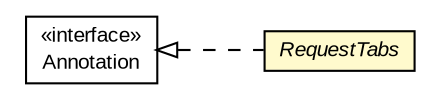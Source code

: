 #!/usr/local/bin/dot
#
# Class diagram 
# Generated by UMLGraph version R5_6-24-gf6e263 (http://www.umlgraph.org/)
#

digraph G {
	edge [fontname="arial",fontsize=10,labelfontname="arial",labelfontsize=10];
	node [fontname="arial",fontsize=10,shape=plaintext];
	nodesep=0.25;
	ranksep=0.5;
	rankdir=LR;
	// com.gwtplatform.mvp.client.annotations.RequestTabs
	c443395 [label=<<table title="com.gwtplatform.mvp.client.annotations.RequestTabs" border="0" cellborder="1" cellspacing="0" cellpadding="2" port="p" bgcolor="lemonChiffon" href="./RequestTabs.html">
		<tr><td><table border="0" cellspacing="0" cellpadding="1">
<tr><td align="center" balign="center"><font face="arial italic"> RequestTabs </font></td></tr>
		</table></td></tr>
		</table>>, URL="./RequestTabs.html", fontname="arial", fontcolor="black", fontsize=10.0];
	//com.gwtplatform.mvp.client.annotations.RequestTabs implements java.lang.annotation.Annotation
	c443952:p -> c443395:p [dir=back,arrowtail=empty,style=dashed];
	// java.lang.annotation.Annotation
	c443952 [label=<<table title="java.lang.annotation.Annotation" border="0" cellborder="1" cellspacing="0" cellpadding="2" port="p" href="http://download.oracle.com/javase/6/docs/api/java/lang/annotation/Annotation.html">
		<tr><td><table border="0" cellspacing="0" cellpadding="1">
<tr><td align="center" balign="center"> &#171;interface&#187; </td></tr>
<tr><td align="center" balign="center"> Annotation </td></tr>
		</table></td></tr>
		</table>>, URL="http://download.oracle.com/javase/6/docs/api/java/lang/annotation/Annotation.html", fontname="arial", fontcolor="black", fontsize=10.0];
}

